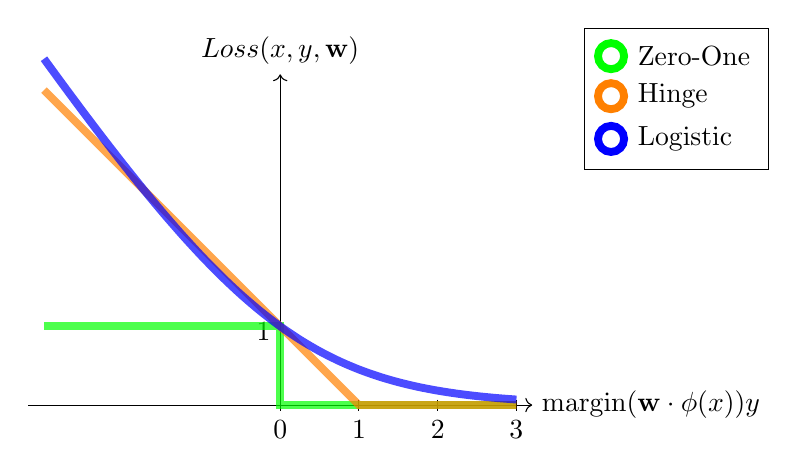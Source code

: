 \begin{tikzpicture}[
  zeroone/.style={shape=circle, draw=green, line width=1mm},
  hinge/.style={shape=circle, draw=orange, line width=1mm},
  logistic/.style={shape=circle, draw=blue, line width=1mm},
]
  \draw[->] (-3.2, 0) -- (3.2, 0) node[right] {$\text{margin}(\mathbf w \cdot \phi(x))y$};
  \draw[->] (0, 0) -- (0, 4.2) node[above] {$Loss(x,y,\mathbf w)$};
  \draw[shift={(0,0)}] (0pt,2pt) -- (0pt,-2pt) node[below] {$0$};
  \draw[shift={(1,0)}] (0pt,2pt) -- (0pt,-2pt) node[below] {$1$};
  \draw[shift={(2,0)}] (0pt,2pt) -- (0pt,-2pt) node[below] {$2$};
  \draw[shift={(3,0)}] (0pt,2pt) -- (0pt,-2pt) node[below] {$3$};
  \draw[shift={(0,1)}] (0pt,2pt) -- (0pt,-2pt) node[left] {$1$};
  \draw[line width=1mm, draw opacity=0.7, green] (-3,1) -- (0,1) -- (0,0) -- (3,0);
  \draw[line width=1mm, draw opacity=0.7, orange] (-3,4) -- (1,0) -- (3,0);
  \draw[line width=1mm, draw opacity=0.7, domain=-3:3, smooth, variable=\x, blue] plot ({\x}, {log2(1+e^-\x)});
  \matrix [draw,below left] at (current bounding box.north east) {
    \node [zeroone,label=right:Zero-One] {}; \\
    \node [hinge,label=right:Hinge] {}; \\
    \node [logistic,label=right:Logistic] {}; \\
  };
\end{tikzpicture}
